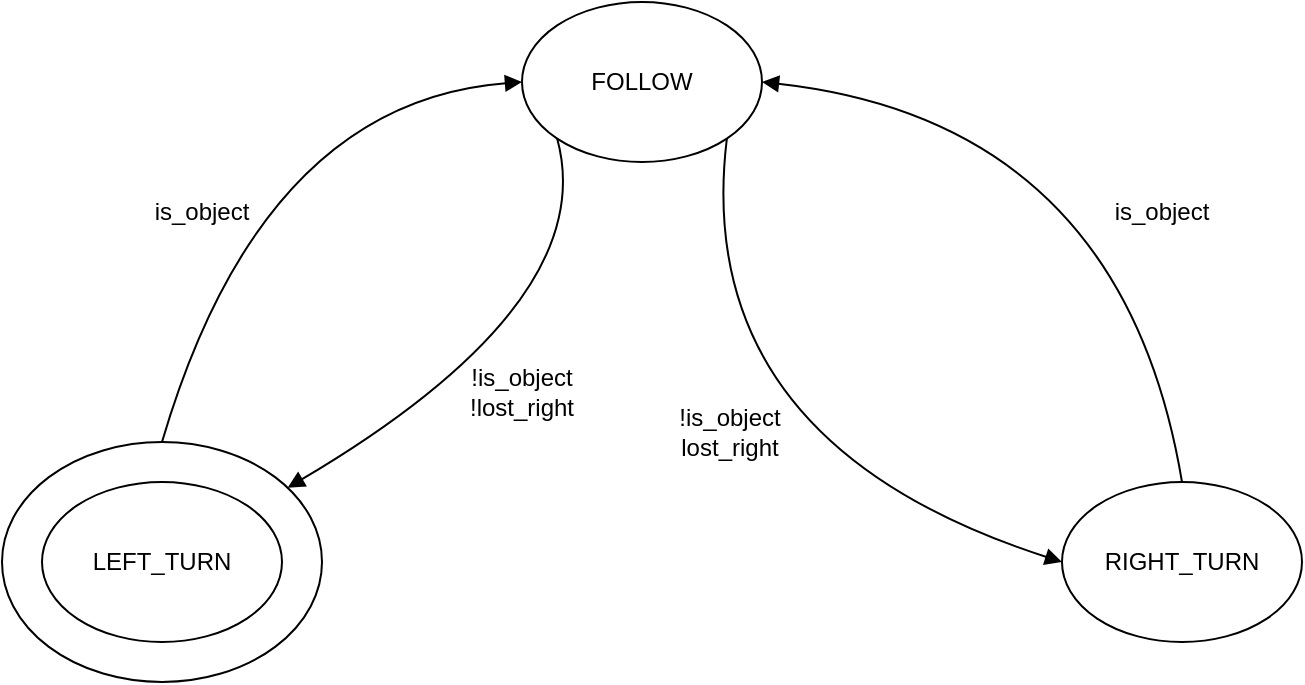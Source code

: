 <mxfile version="24.0.1" type="device">
  <diagram name="Página-1" id="D7rHYXCT1kcVb85K1ox6">
    <mxGraphModel dx="1393" dy="766" grid="0" gridSize="10" guides="1" tooltips="1" connect="1" arrows="1" fold="1" page="1" pageScale="1" pageWidth="827" pageHeight="1169" math="0" shadow="0">
      <root>
        <mxCell id="0" />
        <mxCell id="1" parent="0" />
        <mxCell id="_PwQraxUoY3Q8N2v7YTp-2" value="" style="ellipse;whiteSpace=wrap;html=1;" vertex="1" parent="1">
          <mxGeometry x="80" y="260" width="160" height="120" as="geometry" />
        </mxCell>
        <mxCell id="_PwQraxUoY3Q8N2v7YTp-3" value="LEFT_TURN" style="ellipse;whiteSpace=wrap;html=1;" vertex="1" parent="1">
          <mxGeometry x="100" y="280" width="120" height="80" as="geometry" />
        </mxCell>
        <mxCell id="_PwQraxUoY3Q8N2v7YTp-4" value="RIGHT_TURN" style="ellipse;whiteSpace=wrap;html=1;" vertex="1" parent="1">
          <mxGeometry x="610" y="280" width="120" height="80" as="geometry" />
        </mxCell>
        <mxCell id="_PwQraxUoY3Q8N2v7YTp-5" value="FOLLOW" style="ellipse;whiteSpace=wrap;html=1;" vertex="1" parent="1">
          <mxGeometry x="340" y="40" width="120" height="80" as="geometry" />
        </mxCell>
        <mxCell id="_PwQraxUoY3Q8N2v7YTp-8" value="" style="html=1;exitX=0;exitY=1;labelBackgroundColor=none;startFill=0;endArrow=block;endFill=1;strokeColor=#000000;strokeWidth=1;fontFamily=Verdana;fontSize=12;curved=1;exitDx=0;exitDy=0;" edge="1" parent="1" source="_PwQraxUoY3Q8N2v7YTp-5" target="_PwQraxUoY3Q8N2v7YTp-2">
          <mxGeometry x="0.062" relative="1" as="geometry">
            <mxPoint x="251" y="310" as="targetPoint" />
            <Array as="points">
              <mxPoint x="380" y="190" />
            </Array>
            <mxPoint as="offset" />
            <mxPoint x="610" y="110" as="sourcePoint" />
          </mxGeometry>
        </mxCell>
        <mxCell id="_PwQraxUoY3Q8N2v7YTp-9" value="" style="html=1;exitX=1;exitY=1;labelBackgroundColor=none;startFill=0;endArrow=block;endFill=1;strokeColor=#000000;strokeWidth=1;fontFamily=Verdana;fontSize=12;curved=1;exitDx=0;exitDy=0;entryX=0;entryY=0.5;entryDx=0;entryDy=0;" edge="1" parent="1" source="_PwQraxUoY3Q8N2v7YTp-5" target="_PwQraxUoY3Q8N2v7YTp-4">
          <mxGeometry x="0.062" relative="1" as="geometry">
            <mxPoint x="270" y="420" as="targetPoint" />
            <Array as="points">
              <mxPoint x="424" y="260" />
            </Array>
            <mxPoint as="offset" />
            <mxPoint x="629" y="220" as="sourcePoint" />
          </mxGeometry>
        </mxCell>
        <mxCell id="_PwQraxUoY3Q8N2v7YTp-10" value="" style="html=1;exitX=0.5;exitY=0;labelBackgroundColor=none;startFill=0;endArrow=block;endFill=1;strokeColor=#000000;strokeWidth=1;fontFamily=Verdana;fontSize=12;curved=1;exitDx=0;exitDy=0;entryX=1;entryY=0.5;entryDx=0;entryDy=0;" edge="1" parent="1" source="_PwQraxUoY3Q8N2v7YTp-4" target="_PwQraxUoY3Q8N2v7YTp-5">
          <mxGeometry x="0.062" relative="1" as="geometry">
            <mxPoint x="290" y="470" as="targetPoint" />
            <Array as="points">
              <mxPoint x="640" y="100" />
            </Array>
            <mxPoint as="offset" />
            <mxPoint x="649" y="270" as="sourcePoint" />
          </mxGeometry>
        </mxCell>
        <mxCell id="_PwQraxUoY3Q8N2v7YTp-11" value="" style="html=1;exitX=0.5;exitY=0;labelBackgroundColor=none;startFill=0;endArrow=block;endFill=1;strokeColor=#000000;strokeWidth=1;fontFamily=Verdana;fontSize=12;curved=1;exitDx=0;exitDy=0;entryX=0;entryY=0.5;entryDx=0;entryDy=0;" edge="1" parent="1" source="_PwQraxUoY3Q8N2v7YTp-2" target="_PwQraxUoY3Q8N2v7YTp-5">
          <mxGeometry x="0.062" relative="1" as="geometry">
            <mxPoint x="55" y="570" as="targetPoint" />
            <Array as="points">
              <mxPoint x="210" y="90" />
            </Array>
            <mxPoint as="offset" />
            <mxPoint x="414" y="370" as="sourcePoint" />
          </mxGeometry>
        </mxCell>
        <mxCell id="_PwQraxUoY3Q8N2v7YTp-12" value="is_object" style="text;html=1;align=center;verticalAlign=middle;whiteSpace=wrap;rounded=0;" vertex="1" parent="1">
          <mxGeometry x="150" y="130" width="60" height="30" as="geometry" />
        </mxCell>
        <mxCell id="_PwQraxUoY3Q8N2v7YTp-13" value="is_object" style="text;html=1;align=center;verticalAlign=middle;whiteSpace=wrap;rounded=0;" vertex="1" parent="1">
          <mxGeometry x="630" y="130" width="60" height="30" as="geometry" />
        </mxCell>
        <mxCell id="_PwQraxUoY3Q8N2v7YTp-15" value="!is_object&lt;br&gt;lost_right" style="text;html=1;align=center;verticalAlign=middle;whiteSpace=wrap;rounded=0;" vertex="1" parent="1">
          <mxGeometry x="414" y="240" width="60" height="30" as="geometry" />
        </mxCell>
        <mxCell id="_PwQraxUoY3Q8N2v7YTp-16" value="!is_object&lt;br&gt;!lost_right" style="text;html=1;align=center;verticalAlign=middle;whiteSpace=wrap;rounded=0;" vertex="1" parent="1">
          <mxGeometry x="310" y="220" width="60" height="30" as="geometry" />
        </mxCell>
      </root>
    </mxGraphModel>
  </diagram>
</mxfile>
